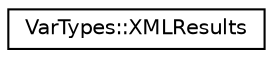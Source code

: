 digraph "Graphical Class Hierarchy"
{
 // INTERACTIVE_SVG=YES
  edge [fontname="Helvetica",fontsize="10",labelfontname="Helvetica",labelfontsize="10"];
  node [fontname="Helvetica",fontsize="10",shape=record];
  rankdir="LR";
  Node1 [label="VarTypes::XMLResults",height=0.2,width=0.4,color="black", fillcolor="white", style="filled",URL="$d7/d0c/struct_var_types_1_1_x_m_l_results.html"];
}

